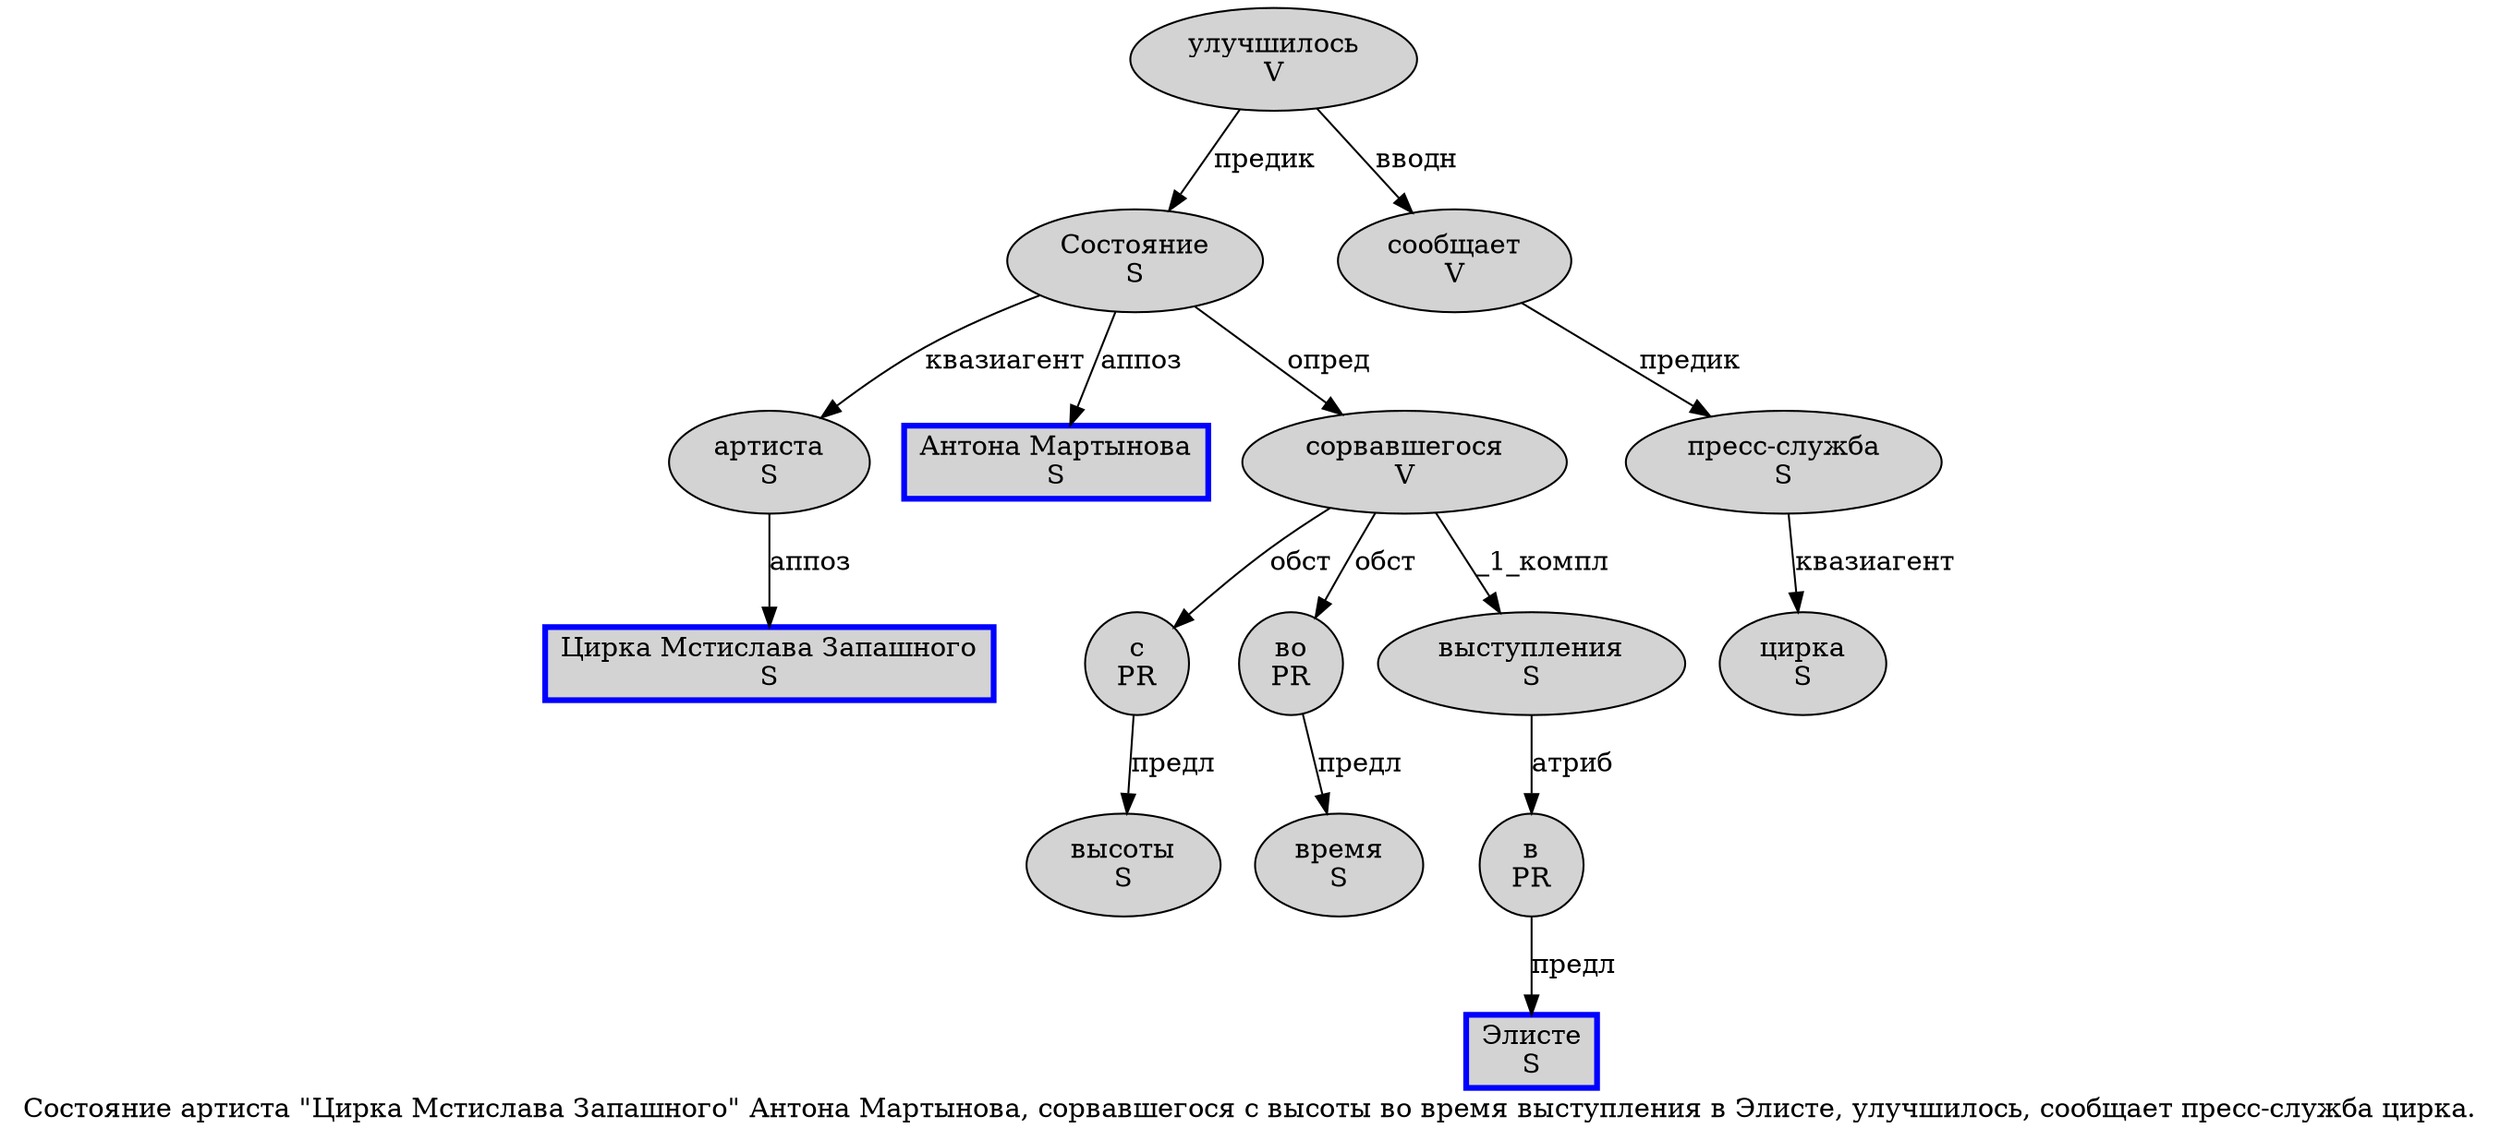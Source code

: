 digraph SENTENCE_889 {
	graph [label="Состояние артиста \"Цирка Мстислава Запашного\" Антона Мартынова, сорвавшегося с высоты во время выступления в Элисте, улучшилось, сообщает пресс-служба цирка."]
	node [style=filled]
		0 [label="Состояние
S" color="" fillcolor=lightgray penwidth=1 shape=ellipse]
		1 [label="артиста
S" color="" fillcolor=lightgray penwidth=1 shape=ellipse]
		3 [label="Цирка Мстислава Запашного
S" color=blue fillcolor=lightgray penwidth=3 shape=box]
		5 [label="Антона Мартынова
S" color=blue fillcolor=lightgray penwidth=3 shape=box]
		7 [label="сорвавшегося
V" color="" fillcolor=lightgray penwidth=1 shape=ellipse]
		8 [label="с
PR" color="" fillcolor=lightgray penwidth=1 shape=ellipse]
		9 [label="высоты
S" color="" fillcolor=lightgray penwidth=1 shape=ellipse]
		10 [label="во
PR" color="" fillcolor=lightgray penwidth=1 shape=ellipse]
		11 [label="время
S" color="" fillcolor=lightgray penwidth=1 shape=ellipse]
		12 [label="выступления
S" color="" fillcolor=lightgray penwidth=1 shape=ellipse]
		13 [label="в
PR" color="" fillcolor=lightgray penwidth=1 shape=ellipse]
		14 [label="Элисте
S" color=blue fillcolor=lightgray penwidth=3 shape=box]
		16 [label="улучшилось
V" color="" fillcolor=lightgray penwidth=1 shape=ellipse]
		18 [label="сообщает
V" color="" fillcolor=lightgray penwidth=1 shape=ellipse]
		19 [label="пресс-служба
S" color="" fillcolor=lightgray penwidth=1 shape=ellipse]
		20 [label="цирка
S" color="" fillcolor=lightgray penwidth=1 shape=ellipse]
			12 -> 13 [label="атриб"]
			1 -> 3 [label="аппоз"]
			7 -> 8 [label="обст"]
			7 -> 10 [label="обст"]
			7 -> 12 [label="_1_компл"]
			10 -> 11 [label="предл"]
			8 -> 9 [label="предл"]
			16 -> 0 [label="предик"]
			16 -> 18 [label="вводн"]
			18 -> 19 [label="предик"]
			19 -> 20 [label="квазиагент"]
			0 -> 1 [label="квазиагент"]
			0 -> 5 [label="аппоз"]
			0 -> 7 [label="опред"]
			13 -> 14 [label="предл"]
}